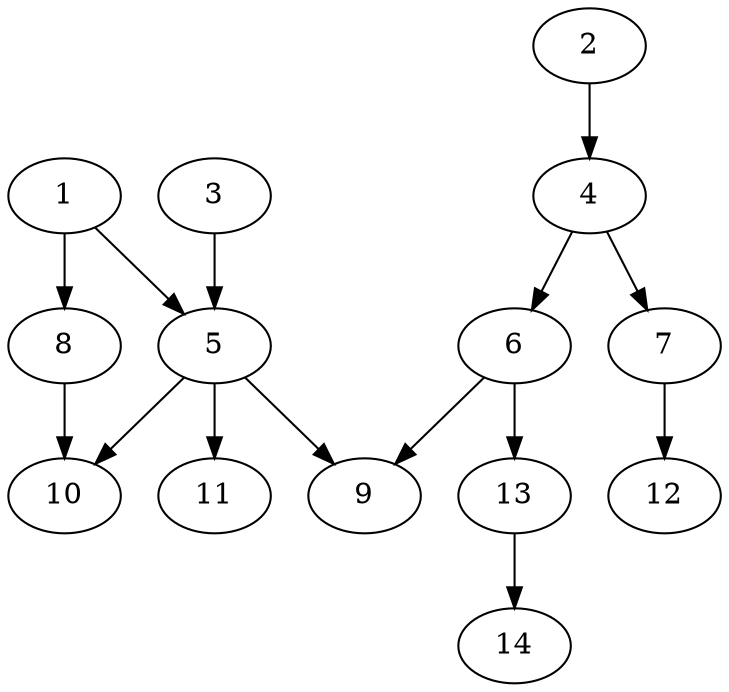 // DAG automatically generated by daggen at Fri May 24 12:58:21 2024
// daggen-master/daggen -n 14 --fat 0.5 --density 0.5 --regular 0.5 --jump 2 --minalpha 20 --maxalpha 50 --dot -o dags_dot_14/sim_6.dot 
digraph G {
  1 [size="3530346079", alpha="36.66"]
  1 -> 5 [size ="134217728"]
  1 -> 8 [size ="134217728"]
  2 [size="68719476736", alpha="35.28"]
  2 -> 4 [size ="134217728"]
  3 [size="2029884497", alpha="35.26"]
  3 -> 5 [size ="33554432"]
  4 [size="1982640456", alpha="46.90"]
  4 -> 6 [size ="33554432"]
  4 -> 7 [size ="33554432"]
  5 [size="1073741824000", alpha="28.76"]
  5 -> 9 [size ="838860800"]
  5 -> 10 [size ="838860800"]
  5 -> 11 [size ="838860800"]
  6 [size="368293445632", alpha="36.57"]
  6 -> 9 [size ="411041792"]
  6 -> 13 [size ="411041792"]
  7 [size="3331820178", alpha="22.10"]
  7 -> 12 [size ="209715200"]
  8 [size="11206100056", alpha="20.16"]
  8 -> 10 [size ="536870912"]
  9 [size="368293445632", alpha="45.53"]
  10 [size="381903309", alpha="22.79"]
  11 [size="1233628753828", alpha="21.51"]
  12 [size="549755813888", alpha="42.18"]
  13 [size="1416143033", alpha="41.42"]
  13 -> 14 [size ="33554432"]
  14 [size="10792246652", alpha="46.10"]
}
